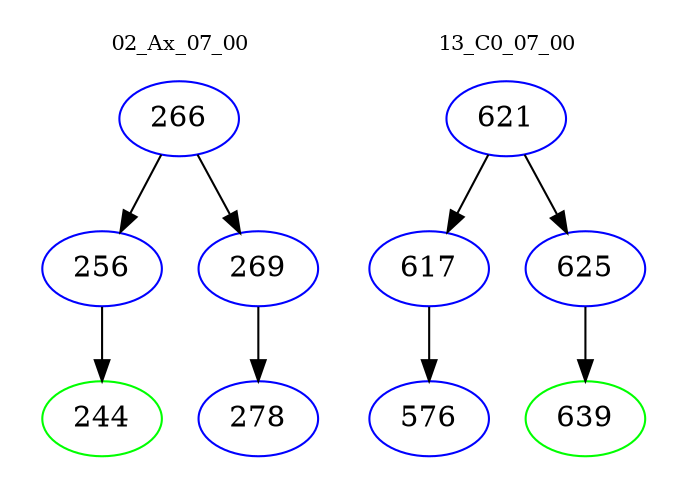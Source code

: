 digraph{
subgraph cluster_0 {
color = white
label = "02_Ax_07_00";
fontsize=10;
T0_266 [label="266", color="blue"]
T0_266 -> T0_256 [color="black"]
T0_256 [label="256", color="blue"]
T0_256 -> T0_244 [color="black"]
T0_244 [label="244", color="green"]
T0_266 -> T0_269 [color="black"]
T0_269 [label="269", color="blue"]
T0_269 -> T0_278 [color="black"]
T0_278 [label="278", color="blue"]
}
subgraph cluster_1 {
color = white
label = "13_C0_07_00";
fontsize=10;
T1_621 [label="621", color="blue"]
T1_621 -> T1_617 [color="black"]
T1_617 [label="617", color="blue"]
T1_617 -> T1_576 [color="black"]
T1_576 [label="576", color="blue"]
T1_621 -> T1_625 [color="black"]
T1_625 [label="625", color="blue"]
T1_625 -> T1_639 [color="black"]
T1_639 [label="639", color="green"]
}
}
